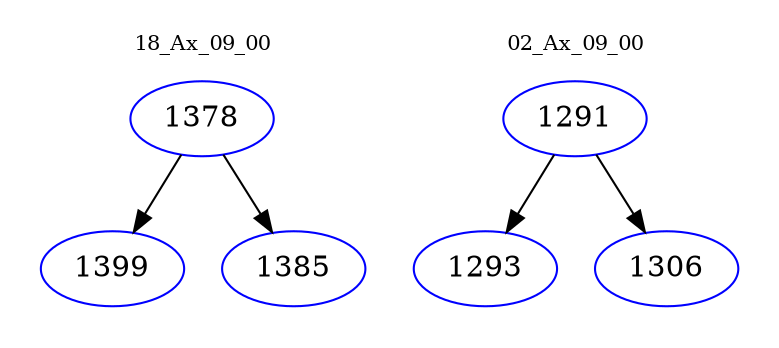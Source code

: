 digraph{
subgraph cluster_0 {
color = white
label = "18_Ax_09_00";
fontsize=10;
T0_1378 [label="1378", color="blue"]
T0_1378 -> T0_1399 [color="black"]
T0_1399 [label="1399", color="blue"]
T0_1378 -> T0_1385 [color="black"]
T0_1385 [label="1385", color="blue"]
}
subgraph cluster_1 {
color = white
label = "02_Ax_09_00";
fontsize=10;
T1_1291 [label="1291", color="blue"]
T1_1291 -> T1_1293 [color="black"]
T1_1293 [label="1293", color="blue"]
T1_1291 -> T1_1306 [color="black"]
T1_1306 [label="1306", color="blue"]
}
}
